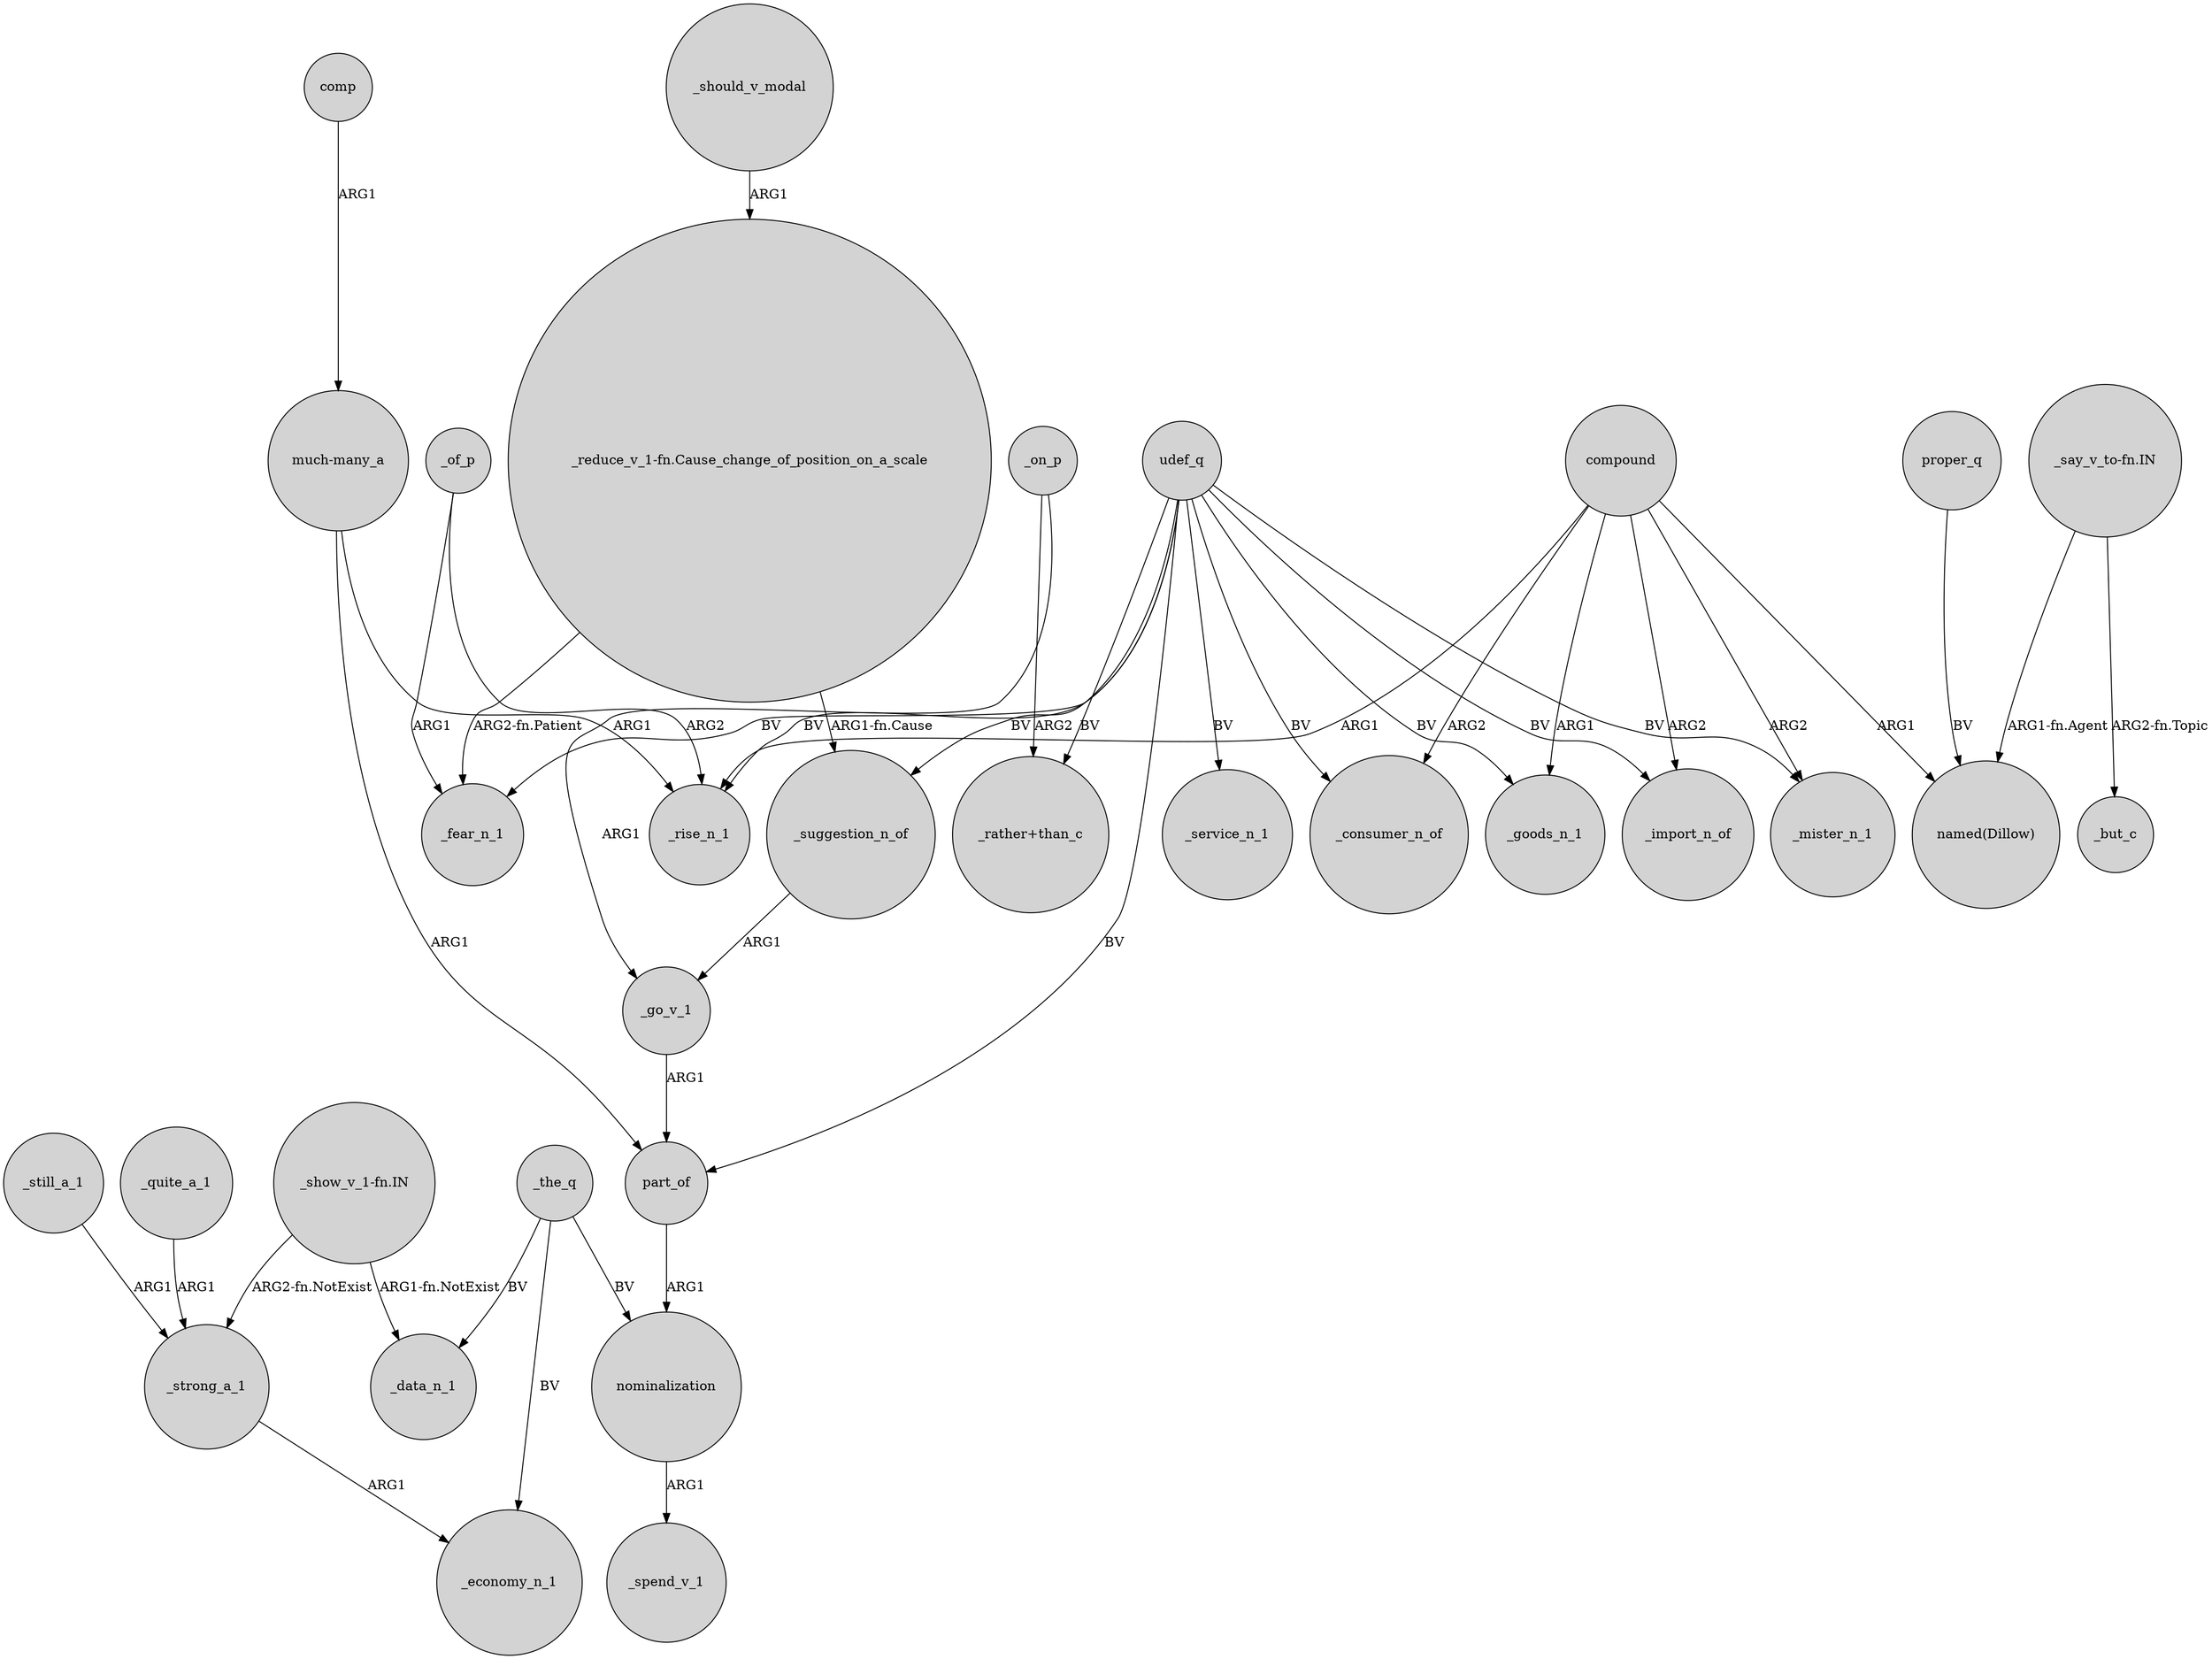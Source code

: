 digraph {
	node [shape=circle style=filled]
	"much-many_a" -> _rise_n_1 [label=ARG1]
	"_say_v_to-fn.IN" -> "named(Dillow)" [label="ARG1-fn.Agent"]
	_quite_a_1 -> _strong_a_1 [label=ARG1]
	"_reduce_v_1-fn.Cause_change_of_position_on_a_scale" -> _fear_n_1 [label="ARG2-fn.Patient"]
	"_show_v_1-fn.IN" -> _strong_a_1 [label="ARG2-fn.NotExist"]
	udef_q -> part_of [label=BV]
	nominalization -> _spend_v_1 [label=ARG1]
	_of_p -> _fear_n_1 [label=ARG1]
	"much-many_a" -> part_of [label=ARG1]
	compound -> _mister_n_1 [label=ARG2]
	udef_q -> _rise_n_1 [label=BV]
	compound -> _import_n_of [label=ARG2]
	udef_q -> _mister_n_1 [label=BV]
	_the_q -> _economy_n_1 [label=BV]
	_the_q -> _data_n_1 [label=BV]
	compound -> "named(Dillow)" [label=ARG1]
	part_of -> nominalization [label=ARG1]
	udef_q -> _suggestion_n_of [label=BV]
	"_say_v_to-fn.IN" -> _but_c [label="ARG2-fn.Topic"]
	udef_q -> _fear_n_1 [label=BV]
	udef_q -> "_rather+than_c" [label=BV]
	_strong_a_1 -> _economy_n_1 [label=ARG1]
	_on_p -> "_rather+than_c" [label=ARG2]
	_of_p -> _rise_n_1 [label=ARG2]
	udef_q -> _service_n_1 [label=BV]
	comp -> "much-many_a" [label=ARG1]
	_suggestion_n_of -> _go_v_1 [label=ARG1]
	compound -> _goods_n_1 [label=ARG1]
	udef_q -> _goods_n_1 [label=BV]
	proper_q -> "named(Dillow)" [label=BV]
	_go_v_1 -> part_of [label=ARG1]
	udef_q -> _consumer_n_of [label=BV]
	"_show_v_1-fn.IN" -> _data_n_1 [label="ARG1-fn.NotExist"]
	_on_p -> _go_v_1 [label=ARG1]
	"_reduce_v_1-fn.Cause_change_of_position_on_a_scale" -> _suggestion_n_of [label="ARG1-fn.Cause"]
	udef_q -> _import_n_of [label=BV]
	compound -> _consumer_n_of [label=ARG2]
	compound -> _rise_n_1 [label=ARG1]
	_should_v_modal -> "_reduce_v_1-fn.Cause_change_of_position_on_a_scale" [label=ARG1]
	_still_a_1 -> _strong_a_1 [label=ARG1]
	_the_q -> nominalization [label=BV]
}
